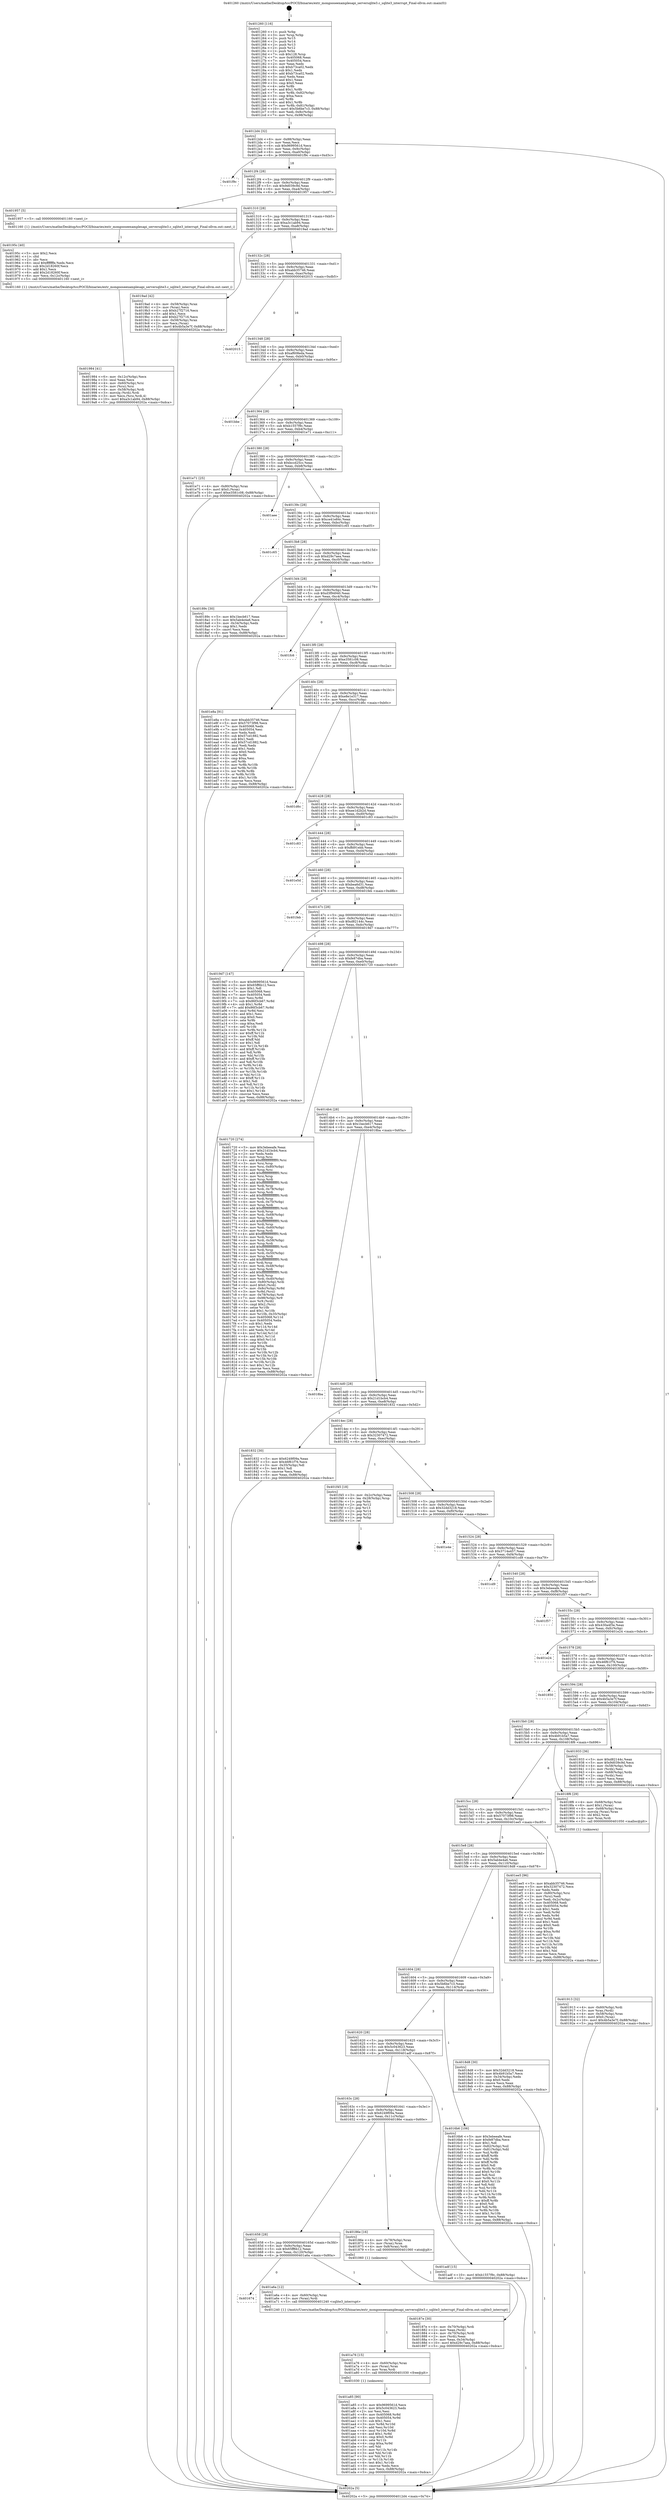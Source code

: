digraph "0x401260" {
  label = "0x401260 (/mnt/c/Users/mathe/Desktop/tcc/POCII/binaries/extr_mongooseexamplesapi_serversqlite3.c_sqlite3_interrupt_Final-ollvm.out::main(0))"
  labelloc = "t"
  node[shape=record]

  Entry [label="",width=0.3,height=0.3,shape=circle,fillcolor=black,style=filled]
  "0x4012d4" [label="{
     0x4012d4 [32]\l
     | [instrs]\l
     &nbsp;&nbsp;0x4012d4 \<+6\>: mov -0x88(%rbp),%eax\l
     &nbsp;&nbsp;0x4012da \<+2\>: mov %eax,%ecx\l
     &nbsp;&nbsp;0x4012dc \<+6\>: sub $0x9699561d,%ecx\l
     &nbsp;&nbsp;0x4012e2 \<+6\>: mov %eax,-0x9c(%rbp)\l
     &nbsp;&nbsp;0x4012e8 \<+6\>: mov %ecx,-0xa0(%rbp)\l
     &nbsp;&nbsp;0x4012ee \<+6\>: je 0000000000401f9c \<main+0xd3c\>\l
  }"]
  "0x401f9c" [label="{
     0x401f9c\l
  }", style=dashed]
  "0x4012f4" [label="{
     0x4012f4 [28]\l
     | [instrs]\l
     &nbsp;&nbsp;0x4012f4 \<+5\>: jmp 00000000004012f9 \<main+0x99\>\l
     &nbsp;&nbsp;0x4012f9 \<+6\>: mov -0x9c(%rbp),%eax\l
     &nbsp;&nbsp;0x4012ff \<+5\>: sub $0x9d039c9d,%eax\l
     &nbsp;&nbsp;0x401304 \<+6\>: mov %eax,-0xa4(%rbp)\l
     &nbsp;&nbsp;0x40130a \<+6\>: je 0000000000401957 \<main+0x6f7\>\l
  }"]
  Exit [label="",width=0.3,height=0.3,shape=circle,fillcolor=black,style=filled,peripheries=2]
  "0x401957" [label="{
     0x401957 [5]\l
     | [instrs]\l
     &nbsp;&nbsp;0x401957 \<+5\>: call 0000000000401160 \<next_i\>\l
     | [calls]\l
     &nbsp;&nbsp;0x401160 \{1\} (/mnt/c/Users/mathe/Desktop/tcc/POCII/binaries/extr_mongooseexamplesapi_serversqlite3.c_sqlite3_interrupt_Final-ollvm.out::next_i)\l
  }"]
  "0x401310" [label="{
     0x401310 [28]\l
     | [instrs]\l
     &nbsp;&nbsp;0x401310 \<+5\>: jmp 0000000000401315 \<main+0xb5\>\l
     &nbsp;&nbsp;0x401315 \<+6\>: mov -0x9c(%rbp),%eax\l
     &nbsp;&nbsp;0x40131b \<+5\>: sub $0xa3c1ab94,%eax\l
     &nbsp;&nbsp;0x401320 \<+6\>: mov %eax,-0xa8(%rbp)\l
     &nbsp;&nbsp;0x401326 \<+6\>: je 00000000004019ad \<main+0x74d\>\l
  }"]
  "0x401a85" [label="{
     0x401a85 [90]\l
     | [instrs]\l
     &nbsp;&nbsp;0x401a85 \<+5\>: mov $0x9699561d,%ecx\l
     &nbsp;&nbsp;0x401a8a \<+5\>: mov $0x5c043623,%edx\l
     &nbsp;&nbsp;0x401a8f \<+2\>: xor %esi,%esi\l
     &nbsp;&nbsp;0x401a91 \<+8\>: mov 0x405068,%r8d\l
     &nbsp;&nbsp;0x401a99 \<+8\>: mov 0x405054,%r9d\l
     &nbsp;&nbsp;0x401aa1 \<+3\>: sub $0x1,%esi\l
     &nbsp;&nbsp;0x401aa4 \<+3\>: mov %r8d,%r10d\l
     &nbsp;&nbsp;0x401aa7 \<+3\>: add %esi,%r10d\l
     &nbsp;&nbsp;0x401aaa \<+4\>: imul %r10d,%r8d\l
     &nbsp;&nbsp;0x401aae \<+4\>: and $0x1,%r8d\l
     &nbsp;&nbsp;0x401ab2 \<+4\>: cmp $0x0,%r8d\l
     &nbsp;&nbsp;0x401ab6 \<+4\>: sete %r11b\l
     &nbsp;&nbsp;0x401aba \<+4\>: cmp $0xa,%r9d\l
     &nbsp;&nbsp;0x401abe \<+3\>: setl %bl\l
     &nbsp;&nbsp;0x401ac1 \<+3\>: mov %r11b,%r14b\l
     &nbsp;&nbsp;0x401ac4 \<+3\>: and %bl,%r14b\l
     &nbsp;&nbsp;0x401ac7 \<+3\>: xor %bl,%r11b\l
     &nbsp;&nbsp;0x401aca \<+3\>: or %r11b,%r14b\l
     &nbsp;&nbsp;0x401acd \<+4\>: test $0x1,%r14b\l
     &nbsp;&nbsp;0x401ad1 \<+3\>: cmovne %edx,%ecx\l
     &nbsp;&nbsp;0x401ad4 \<+6\>: mov %ecx,-0x88(%rbp)\l
     &nbsp;&nbsp;0x401ada \<+5\>: jmp 000000000040202a \<main+0xdca\>\l
  }"]
  "0x4019ad" [label="{
     0x4019ad [42]\l
     | [instrs]\l
     &nbsp;&nbsp;0x4019ad \<+4\>: mov -0x58(%rbp),%rax\l
     &nbsp;&nbsp;0x4019b1 \<+2\>: mov (%rax),%ecx\l
     &nbsp;&nbsp;0x4019b3 \<+6\>: sub $0xb27f2716,%ecx\l
     &nbsp;&nbsp;0x4019b9 \<+3\>: add $0x1,%ecx\l
     &nbsp;&nbsp;0x4019bc \<+6\>: add $0xb27f2716,%ecx\l
     &nbsp;&nbsp;0x4019c2 \<+4\>: mov -0x58(%rbp),%rax\l
     &nbsp;&nbsp;0x4019c6 \<+2\>: mov %ecx,(%rax)\l
     &nbsp;&nbsp;0x4019c8 \<+10\>: movl $0x4b5a3e7f,-0x88(%rbp)\l
     &nbsp;&nbsp;0x4019d2 \<+5\>: jmp 000000000040202a \<main+0xdca\>\l
  }"]
  "0x40132c" [label="{
     0x40132c [28]\l
     | [instrs]\l
     &nbsp;&nbsp;0x40132c \<+5\>: jmp 0000000000401331 \<main+0xd1\>\l
     &nbsp;&nbsp;0x401331 \<+6\>: mov -0x9c(%rbp),%eax\l
     &nbsp;&nbsp;0x401337 \<+5\>: sub $0xabb35746,%eax\l
     &nbsp;&nbsp;0x40133c \<+6\>: mov %eax,-0xac(%rbp)\l
     &nbsp;&nbsp;0x401342 \<+6\>: je 0000000000402015 \<main+0xdb5\>\l
  }"]
  "0x401a76" [label="{
     0x401a76 [15]\l
     | [instrs]\l
     &nbsp;&nbsp;0x401a76 \<+4\>: mov -0x60(%rbp),%rax\l
     &nbsp;&nbsp;0x401a7a \<+3\>: mov (%rax),%rax\l
     &nbsp;&nbsp;0x401a7d \<+3\>: mov %rax,%rdi\l
     &nbsp;&nbsp;0x401a80 \<+5\>: call 0000000000401030 \<free@plt\>\l
     | [calls]\l
     &nbsp;&nbsp;0x401030 \{1\} (unknown)\l
  }"]
  "0x402015" [label="{
     0x402015\l
  }", style=dashed]
  "0x401348" [label="{
     0x401348 [28]\l
     | [instrs]\l
     &nbsp;&nbsp;0x401348 \<+5\>: jmp 000000000040134d \<main+0xed\>\l
     &nbsp;&nbsp;0x40134d \<+6\>: mov -0x9c(%rbp),%eax\l
     &nbsp;&nbsp;0x401353 \<+5\>: sub $0xaf608eda,%eax\l
     &nbsp;&nbsp;0x401358 \<+6\>: mov %eax,-0xb0(%rbp)\l
     &nbsp;&nbsp;0x40135e \<+6\>: je 0000000000401bbe \<main+0x95e\>\l
  }"]
  "0x401674" [label="{
     0x401674\l
  }", style=dashed]
  "0x401bbe" [label="{
     0x401bbe\l
  }", style=dashed]
  "0x401364" [label="{
     0x401364 [28]\l
     | [instrs]\l
     &nbsp;&nbsp;0x401364 \<+5\>: jmp 0000000000401369 \<main+0x109\>\l
     &nbsp;&nbsp;0x401369 \<+6\>: mov -0x9c(%rbp),%eax\l
     &nbsp;&nbsp;0x40136f \<+5\>: sub $0xb1557f9c,%eax\l
     &nbsp;&nbsp;0x401374 \<+6\>: mov %eax,-0xb4(%rbp)\l
     &nbsp;&nbsp;0x40137a \<+6\>: je 0000000000401e71 \<main+0xc11\>\l
  }"]
  "0x401a6a" [label="{
     0x401a6a [12]\l
     | [instrs]\l
     &nbsp;&nbsp;0x401a6a \<+4\>: mov -0x60(%rbp),%rax\l
     &nbsp;&nbsp;0x401a6e \<+3\>: mov (%rax),%rdi\l
     &nbsp;&nbsp;0x401a71 \<+5\>: call 0000000000401240 \<sqlite3_interrupt\>\l
     | [calls]\l
     &nbsp;&nbsp;0x401240 \{1\} (/mnt/c/Users/mathe/Desktop/tcc/POCII/binaries/extr_mongooseexamplesapi_serversqlite3.c_sqlite3_interrupt_Final-ollvm.out::sqlite3_interrupt)\l
  }"]
  "0x401e71" [label="{
     0x401e71 [25]\l
     | [instrs]\l
     &nbsp;&nbsp;0x401e71 \<+4\>: mov -0x80(%rbp),%rax\l
     &nbsp;&nbsp;0x401e75 \<+6\>: movl $0x0,(%rax)\l
     &nbsp;&nbsp;0x401e7b \<+10\>: movl $0xe3581c08,-0x88(%rbp)\l
     &nbsp;&nbsp;0x401e85 \<+5\>: jmp 000000000040202a \<main+0xdca\>\l
  }"]
  "0x401380" [label="{
     0x401380 [28]\l
     | [instrs]\l
     &nbsp;&nbsp;0x401380 \<+5\>: jmp 0000000000401385 \<main+0x125\>\l
     &nbsp;&nbsp;0x401385 \<+6\>: mov -0x9c(%rbp),%eax\l
     &nbsp;&nbsp;0x40138b \<+5\>: sub $0xbccd25cc,%eax\l
     &nbsp;&nbsp;0x401390 \<+6\>: mov %eax,-0xb8(%rbp)\l
     &nbsp;&nbsp;0x401396 \<+6\>: je 0000000000401aee \<main+0x88e\>\l
  }"]
  "0x401984" [label="{
     0x401984 [41]\l
     | [instrs]\l
     &nbsp;&nbsp;0x401984 \<+6\>: mov -0x12c(%rbp),%ecx\l
     &nbsp;&nbsp;0x40198a \<+3\>: imul %eax,%ecx\l
     &nbsp;&nbsp;0x40198d \<+4\>: mov -0x60(%rbp),%rsi\l
     &nbsp;&nbsp;0x401991 \<+3\>: mov (%rsi),%rsi\l
     &nbsp;&nbsp;0x401994 \<+4\>: mov -0x58(%rbp),%rdi\l
     &nbsp;&nbsp;0x401998 \<+3\>: movslq (%rdi),%rdi\l
     &nbsp;&nbsp;0x40199b \<+3\>: mov %ecx,(%rsi,%rdi,4)\l
     &nbsp;&nbsp;0x40199e \<+10\>: movl $0xa3c1ab94,-0x88(%rbp)\l
     &nbsp;&nbsp;0x4019a8 \<+5\>: jmp 000000000040202a \<main+0xdca\>\l
  }"]
  "0x401aee" [label="{
     0x401aee\l
  }", style=dashed]
  "0x40139c" [label="{
     0x40139c [28]\l
     | [instrs]\l
     &nbsp;&nbsp;0x40139c \<+5\>: jmp 00000000004013a1 \<main+0x141\>\l
     &nbsp;&nbsp;0x4013a1 \<+6\>: mov -0x9c(%rbp),%eax\l
     &nbsp;&nbsp;0x4013a7 \<+5\>: sub $0xce41e84c,%eax\l
     &nbsp;&nbsp;0x4013ac \<+6\>: mov %eax,-0xbc(%rbp)\l
     &nbsp;&nbsp;0x4013b2 \<+6\>: je 0000000000401c65 \<main+0xa05\>\l
  }"]
  "0x40195c" [label="{
     0x40195c [40]\l
     | [instrs]\l
     &nbsp;&nbsp;0x40195c \<+5\>: mov $0x2,%ecx\l
     &nbsp;&nbsp;0x401961 \<+1\>: cltd\l
     &nbsp;&nbsp;0x401962 \<+2\>: idiv %ecx\l
     &nbsp;&nbsp;0x401964 \<+6\>: imul $0xfffffffe,%edx,%ecx\l
     &nbsp;&nbsp;0x40196a \<+6\>: sub $0x2d18260f,%ecx\l
     &nbsp;&nbsp;0x401970 \<+3\>: add $0x1,%ecx\l
     &nbsp;&nbsp;0x401973 \<+6\>: add $0x2d18260f,%ecx\l
     &nbsp;&nbsp;0x401979 \<+6\>: mov %ecx,-0x12c(%rbp)\l
     &nbsp;&nbsp;0x40197f \<+5\>: call 0000000000401160 \<next_i\>\l
     | [calls]\l
     &nbsp;&nbsp;0x401160 \{1\} (/mnt/c/Users/mathe/Desktop/tcc/POCII/binaries/extr_mongooseexamplesapi_serversqlite3.c_sqlite3_interrupt_Final-ollvm.out::next_i)\l
  }"]
  "0x401c65" [label="{
     0x401c65\l
  }", style=dashed]
  "0x4013b8" [label="{
     0x4013b8 [28]\l
     | [instrs]\l
     &nbsp;&nbsp;0x4013b8 \<+5\>: jmp 00000000004013bd \<main+0x15d\>\l
     &nbsp;&nbsp;0x4013bd \<+6\>: mov -0x9c(%rbp),%eax\l
     &nbsp;&nbsp;0x4013c3 \<+5\>: sub $0xd29c7aea,%eax\l
     &nbsp;&nbsp;0x4013c8 \<+6\>: mov %eax,-0xc0(%rbp)\l
     &nbsp;&nbsp;0x4013ce \<+6\>: je 000000000040189c \<main+0x63c\>\l
  }"]
  "0x401913" [label="{
     0x401913 [32]\l
     | [instrs]\l
     &nbsp;&nbsp;0x401913 \<+4\>: mov -0x60(%rbp),%rdi\l
     &nbsp;&nbsp;0x401917 \<+3\>: mov %rax,(%rdi)\l
     &nbsp;&nbsp;0x40191a \<+4\>: mov -0x58(%rbp),%rax\l
     &nbsp;&nbsp;0x40191e \<+6\>: movl $0x0,(%rax)\l
     &nbsp;&nbsp;0x401924 \<+10\>: movl $0x4b5a3e7f,-0x88(%rbp)\l
     &nbsp;&nbsp;0x40192e \<+5\>: jmp 000000000040202a \<main+0xdca\>\l
  }"]
  "0x40189c" [label="{
     0x40189c [30]\l
     | [instrs]\l
     &nbsp;&nbsp;0x40189c \<+5\>: mov $0x1becb617,%eax\l
     &nbsp;&nbsp;0x4018a1 \<+5\>: mov $0x5ab4e4a6,%ecx\l
     &nbsp;&nbsp;0x4018a6 \<+3\>: mov -0x34(%rbp),%edx\l
     &nbsp;&nbsp;0x4018a9 \<+3\>: cmp $0x1,%edx\l
     &nbsp;&nbsp;0x4018ac \<+3\>: cmovl %ecx,%eax\l
     &nbsp;&nbsp;0x4018af \<+6\>: mov %eax,-0x88(%rbp)\l
     &nbsp;&nbsp;0x4018b5 \<+5\>: jmp 000000000040202a \<main+0xdca\>\l
  }"]
  "0x4013d4" [label="{
     0x4013d4 [28]\l
     | [instrs]\l
     &nbsp;&nbsp;0x4013d4 \<+5\>: jmp 00000000004013d9 \<main+0x179\>\l
     &nbsp;&nbsp;0x4013d9 \<+6\>: mov -0x9c(%rbp),%eax\l
     &nbsp;&nbsp;0x4013df \<+5\>: sub $0xd3f94940,%eax\l
     &nbsp;&nbsp;0x4013e4 \<+6\>: mov %eax,-0xc4(%rbp)\l
     &nbsp;&nbsp;0x4013ea \<+6\>: je 0000000000401fc6 \<main+0xd66\>\l
  }"]
  "0x40187e" [label="{
     0x40187e [30]\l
     | [instrs]\l
     &nbsp;&nbsp;0x40187e \<+4\>: mov -0x70(%rbp),%rdi\l
     &nbsp;&nbsp;0x401882 \<+2\>: mov %eax,(%rdi)\l
     &nbsp;&nbsp;0x401884 \<+4\>: mov -0x70(%rbp),%rdi\l
     &nbsp;&nbsp;0x401888 \<+2\>: mov (%rdi),%eax\l
     &nbsp;&nbsp;0x40188a \<+3\>: mov %eax,-0x34(%rbp)\l
     &nbsp;&nbsp;0x40188d \<+10\>: movl $0xd29c7aea,-0x88(%rbp)\l
     &nbsp;&nbsp;0x401897 \<+5\>: jmp 000000000040202a \<main+0xdca\>\l
  }"]
  "0x401fc6" [label="{
     0x401fc6\l
  }", style=dashed]
  "0x4013f0" [label="{
     0x4013f0 [28]\l
     | [instrs]\l
     &nbsp;&nbsp;0x4013f0 \<+5\>: jmp 00000000004013f5 \<main+0x195\>\l
     &nbsp;&nbsp;0x4013f5 \<+6\>: mov -0x9c(%rbp),%eax\l
     &nbsp;&nbsp;0x4013fb \<+5\>: sub $0xe3581c08,%eax\l
     &nbsp;&nbsp;0x401400 \<+6\>: mov %eax,-0xc8(%rbp)\l
     &nbsp;&nbsp;0x401406 \<+6\>: je 0000000000401e8a \<main+0xc2a\>\l
  }"]
  "0x401658" [label="{
     0x401658 [28]\l
     | [instrs]\l
     &nbsp;&nbsp;0x401658 \<+5\>: jmp 000000000040165d \<main+0x3fd\>\l
     &nbsp;&nbsp;0x40165d \<+6\>: mov -0x9c(%rbp),%eax\l
     &nbsp;&nbsp;0x401663 \<+5\>: sub $0x65ff6b12,%eax\l
     &nbsp;&nbsp;0x401668 \<+6\>: mov %eax,-0x120(%rbp)\l
     &nbsp;&nbsp;0x40166e \<+6\>: je 0000000000401a6a \<main+0x80a\>\l
  }"]
  "0x401e8a" [label="{
     0x401e8a [91]\l
     | [instrs]\l
     &nbsp;&nbsp;0x401e8a \<+5\>: mov $0xabb35746,%eax\l
     &nbsp;&nbsp;0x401e8f \<+5\>: mov $0x57073f98,%ecx\l
     &nbsp;&nbsp;0x401e94 \<+7\>: mov 0x405068,%edx\l
     &nbsp;&nbsp;0x401e9b \<+7\>: mov 0x405054,%esi\l
     &nbsp;&nbsp;0x401ea2 \<+2\>: mov %edx,%edi\l
     &nbsp;&nbsp;0x401ea4 \<+6\>: sub $0x57cd1882,%edi\l
     &nbsp;&nbsp;0x401eaa \<+3\>: sub $0x1,%edi\l
     &nbsp;&nbsp;0x401ead \<+6\>: add $0x57cd1882,%edi\l
     &nbsp;&nbsp;0x401eb3 \<+3\>: imul %edi,%edx\l
     &nbsp;&nbsp;0x401eb6 \<+3\>: and $0x1,%edx\l
     &nbsp;&nbsp;0x401eb9 \<+3\>: cmp $0x0,%edx\l
     &nbsp;&nbsp;0x401ebc \<+4\>: sete %r8b\l
     &nbsp;&nbsp;0x401ec0 \<+3\>: cmp $0xa,%esi\l
     &nbsp;&nbsp;0x401ec3 \<+4\>: setl %r9b\l
     &nbsp;&nbsp;0x401ec7 \<+3\>: mov %r8b,%r10b\l
     &nbsp;&nbsp;0x401eca \<+3\>: and %r9b,%r10b\l
     &nbsp;&nbsp;0x401ecd \<+3\>: xor %r9b,%r8b\l
     &nbsp;&nbsp;0x401ed0 \<+3\>: or %r8b,%r10b\l
     &nbsp;&nbsp;0x401ed3 \<+4\>: test $0x1,%r10b\l
     &nbsp;&nbsp;0x401ed7 \<+3\>: cmovne %ecx,%eax\l
     &nbsp;&nbsp;0x401eda \<+6\>: mov %eax,-0x88(%rbp)\l
     &nbsp;&nbsp;0x401ee0 \<+5\>: jmp 000000000040202a \<main+0xdca\>\l
  }"]
  "0x40140c" [label="{
     0x40140c [28]\l
     | [instrs]\l
     &nbsp;&nbsp;0x40140c \<+5\>: jmp 0000000000401411 \<main+0x1b1\>\l
     &nbsp;&nbsp;0x401411 \<+6\>: mov -0x9c(%rbp),%eax\l
     &nbsp;&nbsp;0x401417 \<+5\>: sub $0xe8e1e317,%eax\l
     &nbsp;&nbsp;0x40141c \<+6\>: mov %eax,-0xcc(%rbp)\l
     &nbsp;&nbsp;0x401422 \<+6\>: je 0000000000401d6c \<main+0xb0c\>\l
  }"]
  "0x40186e" [label="{
     0x40186e [16]\l
     | [instrs]\l
     &nbsp;&nbsp;0x40186e \<+4\>: mov -0x78(%rbp),%rax\l
     &nbsp;&nbsp;0x401872 \<+3\>: mov (%rax),%rax\l
     &nbsp;&nbsp;0x401875 \<+4\>: mov 0x8(%rax),%rdi\l
     &nbsp;&nbsp;0x401879 \<+5\>: call 0000000000401060 \<atoi@plt\>\l
     | [calls]\l
     &nbsp;&nbsp;0x401060 \{1\} (unknown)\l
  }"]
  "0x401d6c" [label="{
     0x401d6c\l
  }", style=dashed]
  "0x401428" [label="{
     0x401428 [28]\l
     | [instrs]\l
     &nbsp;&nbsp;0x401428 \<+5\>: jmp 000000000040142d \<main+0x1cd\>\l
     &nbsp;&nbsp;0x40142d \<+6\>: mov -0x9c(%rbp),%eax\l
     &nbsp;&nbsp;0x401433 \<+5\>: sub $0xee1d2b2d,%eax\l
     &nbsp;&nbsp;0x401438 \<+6\>: mov %eax,-0xd0(%rbp)\l
     &nbsp;&nbsp;0x40143e \<+6\>: je 0000000000401c83 \<main+0xa23\>\l
  }"]
  "0x40163c" [label="{
     0x40163c [28]\l
     | [instrs]\l
     &nbsp;&nbsp;0x40163c \<+5\>: jmp 0000000000401641 \<main+0x3e1\>\l
     &nbsp;&nbsp;0x401641 \<+6\>: mov -0x9c(%rbp),%eax\l
     &nbsp;&nbsp;0x401647 \<+5\>: sub $0x6249f09a,%eax\l
     &nbsp;&nbsp;0x40164c \<+6\>: mov %eax,-0x11c(%rbp)\l
     &nbsp;&nbsp;0x401652 \<+6\>: je 000000000040186e \<main+0x60e\>\l
  }"]
  "0x401c83" [label="{
     0x401c83\l
  }", style=dashed]
  "0x401444" [label="{
     0x401444 [28]\l
     | [instrs]\l
     &nbsp;&nbsp;0x401444 \<+5\>: jmp 0000000000401449 \<main+0x1e9\>\l
     &nbsp;&nbsp;0x401449 \<+6\>: mov -0x9c(%rbp),%eax\l
     &nbsp;&nbsp;0x40144f \<+5\>: sub $0xffd91ebb,%eax\l
     &nbsp;&nbsp;0x401454 \<+6\>: mov %eax,-0xd4(%rbp)\l
     &nbsp;&nbsp;0x40145a \<+6\>: je 0000000000401e5d \<main+0xbfd\>\l
  }"]
  "0x401adf" [label="{
     0x401adf [15]\l
     | [instrs]\l
     &nbsp;&nbsp;0x401adf \<+10\>: movl $0xb1557f9c,-0x88(%rbp)\l
     &nbsp;&nbsp;0x401ae9 \<+5\>: jmp 000000000040202a \<main+0xdca\>\l
  }"]
  "0x401e5d" [label="{
     0x401e5d\l
  }", style=dashed]
  "0x401460" [label="{
     0x401460 [28]\l
     | [instrs]\l
     &nbsp;&nbsp;0x401460 \<+5\>: jmp 0000000000401465 \<main+0x205\>\l
     &nbsp;&nbsp;0x401465 \<+6\>: mov -0x9c(%rbp),%eax\l
     &nbsp;&nbsp;0x40146b \<+5\>: sub $0xbea6d31,%eax\l
     &nbsp;&nbsp;0x401470 \<+6\>: mov %eax,-0xd8(%rbp)\l
     &nbsp;&nbsp;0x401476 \<+6\>: je 0000000000401feb \<main+0xd8b\>\l
  }"]
  "0x401260" [label="{
     0x401260 [116]\l
     | [instrs]\l
     &nbsp;&nbsp;0x401260 \<+1\>: push %rbp\l
     &nbsp;&nbsp;0x401261 \<+3\>: mov %rsp,%rbp\l
     &nbsp;&nbsp;0x401264 \<+2\>: push %r15\l
     &nbsp;&nbsp;0x401266 \<+2\>: push %r14\l
     &nbsp;&nbsp;0x401268 \<+2\>: push %r13\l
     &nbsp;&nbsp;0x40126a \<+2\>: push %r12\l
     &nbsp;&nbsp;0x40126c \<+1\>: push %rbx\l
     &nbsp;&nbsp;0x40126d \<+7\>: sub $0x128,%rsp\l
     &nbsp;&nbsp;0x401274 \<+7\>: mov 0x405068,%eax\l
     &nbsp;&nbsp;0x40127b \<+7\>: mov 0x405054,%ecx\l
     &nbsp;&nbsp;0x401282 \<+2\>: mov %eax,%edx\l
     &nbsp;&nbsp;0x401284 \<+6\>: sub $0xb73ca02,%edx\l
     &nbsp;&nbsp;0x40128a \<+3\>: sub $0x1,%edx\l
     &nbsp;&nbsp;0x40128d \<+6\>: add $0xb73ca02,%edx\l
     &nbsp;&nbsp;0x401293 \<+3\>: imul %edx,%eax\l
     &nbsp;&nbsp;0x401296 \<+3\>: and $0x1,%eax\l
     &nbsp;&nbsp;0x401299 \<+3\>: cmp $0x0,%eax\l
     &nbsp;&nbsp;0x40129c \<+4\>: sete %r8b\l
     &nbsp;&nbsp;0x4012a0 \<+4\>: and $0x1,%r8b\l
     &nbsp;&nbsp;0x4012a4 \<+7\>: mov %r8b,-0x82(%rbp)\l
     &nbsp;&nbsp;0x4012ab \<+3\>: cmp $0xa,%ecx\l
     &nbsp;&nbsp;0x4012ae \<+4\>: setl %r8b\l
     &nbsp;&nbsp;0x4012b2 \<+4\>: and $0x1,%r8b\l
     &nbsp;&nbsp;0x4012b6 \<+7\>: mov %r8b,-0x81(%rbp)\l
     &nbsp;&nbsp;0x4012bd \<+10\>: movl $0x5b6be7c3,-0x88(%rbp)\l
     &nbsp;&nbsp;0x4012c7 \<+6\>: mov %edi,-0x8c(%rbp)\l
     &nbsp;&nbsp;0x4012cd \<+7\>: mov %rsi,-0x98(%rbp)\l
  }"]
  "0x401feb" [label="{
     0x401feb\l
  }", style=dashed]
  "0x40147c" [label="{
     0x40147c [28]\l
     | [instrs]\l
     &nbsp;&nbsp;0x40147c \<+5\>: jmp 0000000000401481 \<main+0x221\>\l
     &nbsp;&nbsp;0x401481 \<+6\>: mov -0x9c(%rbp),%eax\l
     &nbsp;&nbsp;0x401487 \<+5\>: sub $0xd82144c,%eax\l
     &nbsp;&nbsp;0x40148c \<+6\>: mov %eax,-0xdc(%rbp)\l
     &nbsp;&nbsp;0x401492 \<+6\>: je 00000000004019d7 \<main+0x777\>\l
  }"]
  "0x40202a" [label="{
     0x40202a [5]\l
     | [instrs]\l
     &nbsp;&nbsp;0x40202a \<+5\>: jmp 00000000004012d4 \<main+0x74\>\l
  }"]
  "0x4019d7" [label="{
     0x4019d7 [147]\l
     | [instrs]\l
     &nbsp;&nbsp;0x4019d7 \<+5\>: mov $0x9699561d,%eax\l
     &nbsp;&nbsp;0x4019dc \<+5\>: mov $0x65ff6b12,%ecx\l
     &nbsp;&nbsp;0x4019e1 \<+2\>: mov $0x1,%dl\l
     &nbsp;&nbsp;0x4019e3 \<+7\>: mov 0x405068,%esi\l
     &nbsp;&nbsp;0x4019ea \<+7\>: mov 0x405054,%edi\l
     &nbsp;&nbsp;0x4019f1 \<+3\>: mov %esi,%r8d\l
     &nbsp;&nbsp;0x4019f4 \<+7\>: sub $0x86f3cb67,%r8d\l
     &nbsp;&nbsp;0x4019fb \<+4\>: sub $0x1,%r8d\l
     &nbsp;&nbsp;0x4019ff \<+7\>: add $0x86f3cb67,%r8d\l
     &nbsp;&nbsp;0x401a06 \<+4\>: imul %r8d,%esi\l
     &nbsp;&nbsp;0x401a0a \<+3\>: and $0x1,%esi\l
     &nbsp;&nbsp;0x401a0d \<+3\>: cmp $0x0,%esi\l
     &nbsp;&nbsp;0x401a10 \<+4\>: sete %r9b\l
     &nbsp;&nbsp;0x401a14 \<+3\>: cmp $0xa,%edi\l
     &nbsp;&nbsp;0x401a17 \<+4\>: setl %r10b\l
     &nbsp;&nbsp;0x401a1b \<+3\>: mov %r9b,%r11b\l
     &nbsp;&nbsp;0x401a1e \<+4\>: xor $0xff,%r11b\l
     &nbsp;&nbsp;0x401a22 \<+3\>: mov %r10b,%bl\l
     &nbsp;&nbsp;0x401a25 \<+3\>: xor $0xff,%bl\l
     &nbsp;&nbsp;0x401a28 \<+3\>: xor $0x1,%dl\l
     &nbsp;&nbsp;0x401a2b \<+3\>: mov %r11b,%r14b\l
     &nbsp;&nbsp;0x401a2e \<+4\>: and $0xff,%r14b\l
     &nbsp;&nbsp;0x401a32 \<+3\>: and %dl,%r9b\l
     &nbsp;&nbsp;0x401a35 \<+3\>: mov %bl,%r15b\l
     &nbsp;&nbsp;0x401a38 \<+4\>: and $0xff,%r15b\l
     &nbsp;&nbsp;0x401a3c \<+3\>: and %dl,%r10b\l
     &nbsp;&nbsp;0x401a3f \<+3\>: or %r9b,%r14b\l
     &nbsp;&nbsp;0x401a42 \<+3\>: or %r10b,%r15b\l
     &nbsp;&nbsp;0x401a45 \<+3\>: xor %r15b,%r14b\l
     &nbsp;&nbsp;0x401a48 \<+3\>: or %bl,%r11b\l
     &nbsp;&nbsp;0x401a4b \<+4\>: xor $0xff,%r11b\l
     &nbsp;&nbsp;0x401a4f \<+3\>: or $0x1,%dl\l
     &nbsp;&nbsp;0x401a52 \<+3\>: and %dl,%r11b\l
     &nbsp;&nbsp;0x401a55 \<+3\>: or %r11b,%r14b\l
     &nbsp;&nbsp;0x401a58 \<+4\>: test $0x1,%r14b\l
     &nbsp;&nbsp;0x401a5c \<+3\>: cmovne %ecx,%eax\l
     &nbsp;&nbsp;0x401a5f \<+6\>: mov %eax,-0x88(%rbp)\l
     &nbsp;&nbsp;0x401a65 \<+5\>: jmp 000000000040202a \<main+0xdca\>\l
  }"]
  "0x401498" [label="{
     0x401498 [28]\l
     | [instrs]\l
     &nbsp;&nbsp;0x401498 \<+5\>: jmp 000000000040149d \<main+0x23d\>\l
     &nbsp;&nbsp;0x40149d \<+6\>: mov -0x9c(%rbp),%eax\l
     &nbsp;&nbsp;0x4014a3 \<+5\>: sub $0xfe87dba,%eax\l
     &nbsp;&nbsp;0x4014a8 \<+6\>: mov %eax,-0xe0(%rbp)\l
     &nbsp;&nbsp;0x4014ae \<+6\>: je 0000000000401720 \<main+0x4c0\>\l
  }"]
  "0x401620" [label="{
     0x401620 [28]\l
     | [instrs]\l
     &nbsp;&nbsp;0x401620 \<+5\>: jmp 0000000000401625 \<main+0x3c5\>\l
     &nbsp;&nbsp;0x401625 \<+6\>: mov -0x9c(%rbp),%eax\l
     &nbsp;&nbsp;0x40162b \<+5\>: sub $0x5c043623,%eax\l
     &nbsp;&nbsp;0x401630 \<+6\>: mov %eax,-0x118(%rbp)\l
     &nbsp;&nbsp;0x401636 \<+6\>: je 0000000000401adf \<main+0x87f\>\l
  }"]
  "0x401720" [label="{
     0x401720 [274]\l
     | [instrs]\l
     &nbsp;&nbsp;0x401720 \<+5\>: mov $0x3ebeeafe,%eax\l
     &nbsp;&nbsp;0x401725 \<+5\>: mov $0x21d1bcb4,%ecx\l
     &nbsp;&nbsp;0x40172a \<+2\>: xor %edx,%edx\l
     &nbsp;&nbsp;0x40172c \<+3\>: mov %rsp,%rsi\l
     &nbsp;&nbsp;0x40172f \<+4\>: add $0xfffffffffffffff0,%rsi\l
     &nbsp;&nbsp;0x401733 \<+3\>: mov %rsi,%rsp\l
     &nbsp;&nbsp;0x401736 \<+4\>: mov %rsi,-0x80(%rbp)\l
     &nbsp;&nbsp;0x40173a \<+3\>: mov %rsp,%rsi\l
     &nbsp;&nbsp;0x40173d \<+4\>: add $0xfffffffffffffff0,%rsi\l
     &nbsp;&nbsp;0x401741 \<+3\>: mov %rsi,%rsp\l
     &nbsp;&nbsp;0x401744 \<+3\>: mov %rsp,%rdi\l
     &nbsp;&nbsp;0x401747 \<+4\>: add $0xfffffffffffffff0,%rdi\l
     &nbsp;&nbsp;0x40174b \<+3\>: mov %rdi,%rsp\l
     &nbsp;&nbsp;0x40174e \<+4\>: mov %rdi,-0x78(%rbp)\l
     &nbsp;&nbsp;0x401752 \<+3\>: mov %rsp,%rdi\l
     &nbsp;&nbsp;0x401755 \<+4\>: add $0xfffffffffffffff0,%rdi\l
     &nbsp;&nbsp;0x401759 \<+3\>: mov %rdi,%rsp\l
     &nbsp;&nbsp;0x40175c \<+4\>: mov %rdi,-0x70(%rbp)\l
     &nbsp;&nbsp;0x401760 \<+3\>: mov %rsp,%rdi\l
     &nbsp;&nbsp;0x401763 \<+4\>: add $0xfffffffffffffff0,%rdi\l
     &nbsp;&nbsp;0x401767 \<+3\>: mov %rdi,%rsp\l
     &nbsp;&nbsp;0x40176a \<+4\>: mov %rdi,-0x68(%rbp)\l
     &nbsp;&nbsp;0x40176e \<+3\>: mov %rsp,%rdi\l
     &nbsp;&nbsp;0x401771 \<+4\>: add $0xfffffffffffffff0,%rdi\l
     &nbsp;&nbsp;0x401775 \<+3\>: mov %rdi,%rsp\l
     &nbsp;&nbsp;0x401778 \<+4\>: mov %rdi,-0x60(%rbp)\l
     &nbsp;&nbsp;0x40177c \<+3\>: mov %rsp,%rdi\l
     &nbsp;&nbsp;0x40177f \<+4\>: add $0xfffffffffffffff0,%rdi\l
     &nbsp;&nbsp;0x401783 \<+3\>: mov %rdi,%rsp\l
     &nbsp;&nbsp;0x401786 \<+4\>: mov %rdi,-0x58(%rbp)\l
     &nbsp;&nbsp;0x40178a \<+3\>: mov %rsp,%rdi\l
     &nbsp;&nbsp;0x40178d \<+4\>: add $0xfffffffffffffff0,%rdi\l
     &nbsp;&nbsp;0x401791 \<+3\>: mov %rdi,%rsp\l
     &nbsp;&nbsp;0x401794 \<+4\>: mov %rdi,-0x50(%rbp)\l
     &nbsp;&nbsp;0x401798 \<+3\>: mov %rsp,%rdi\l
     &nbsp;&nbsp;0x40179b \<+4\>: add $0xfffffffffffffff0,%rdi\l
     &nbsp;&nbsp;0x40179f \<+3\>: mov %rdi,%rsp\l
     &nbsp;&nbsp;0x4017a2 \<+4\>: mov %rdi,-0x48(%rbp)\l
     &nbsp;&nbsp;0x4017a6 \<+3\>: mov %rsp,%rdi\l
     &nbsp;&nbsp;0x4017a9 \<+4\>: add $0xfffffffffffffff0,%rdi\l
     &nbsp;&nbsp;0x4017ad \<+3\>: mov %rdi,%rsp\l
     &nbsp;&nbsp;0x4017b0 \<+4\>: mov %rdi,-0x40(%rbp)\l
     &nbsp;&nbsp;0x4017b4 \<+4\>: mov -0x80(%rbp),%rdi\l
     &nbsp;&nbsp;0x4017b8 \<+6\>: movl $0x0,(%rdi)\l
     &nbsp;&nbsp;0x4017be \<+7\>: mov -0x8c(%rbp),%r8d\l
     &nbsp;&nbsp;0x4017c5 \<+3\>: mov %r8d,(%rsi)\l
     &nbsp;&nbsp;0x4017c8 \<+4\>: mov -0x78(%rbp),%rdi\l
     &nbsp;&nbsp;0x4017cc \<+7\>: mov -0x98(%rbp),%r9\l
     &nbsp;&nbsp;0x4017d3 \<+3\>: mov %r9,(%rdi)\l
     &nbsp;&nbsp;0x4017d6 \<+3\>: cmpl $0x2,(%rsi)\l
     &nbsp;&nbsp;0x4017d9 \<+4\>: setne %r10b\l
     &nbsp;&nbsp;0x4017dd \<+4\>: and $0x1,%r10b\l
     &nbsp;&nbsp;0x4017e1 \<+4\>: mov %r10b,-0x35(%rbp)\l
     &nbsp;&nbsp;0x4017e5 \<+8\>: mov 0x405068,%r11d\l
     &nbsp;&nbsp;0x4017ed \<+7\>: mov 0x405054,%ebx\l
     &nbsp;&nbsp;0x4017f4 \<+3\>: sub $0x1,%edx\l
     &nbsp;&nbsp;0x4017f7 \<+3\>: mov %r11d,%r14d\l
     &nbsp;&nbsp;0x4017fa \<+3\>: add %edx,%r14d\l
     &nbsp;&nbsp;0x4017fd \<+4\>: imul %r14d,%r11d\l
     &nbsp;&nbsp;0x401801 \<+4\>: and $0x1,%r11d\l
     &nbsp;&nbsp;0x401805 \<+4\>: cmp $0x0,%r11d\l
     &nbsp;&nbsp;0x401809 \<+4\>: sete %r10b\l
     &nbsp;&nbsp;0x40180d \<+3\>: cmp $0xa,%ebx\l
     &nbsp;&nbsp;0x401810 \<+4\>: setl %r15b\l
     &nbsp;&nbsp;0x401814 \<+3\>: mov %r10b,%r12b\l
     &nbsp;&nbsp;0x401817 \<+3\>: and %r15b,%r12b\l
     &nbsp;&nbsp;0x40181a \<+3\>: xor %r15b,%r10b\l
     &nbsp;&nbsp;0x40181d \<+3\>: or %r10b,%r12b\l
     &nbsp;&nbsp;0x401820 \<+4\>: test $0x1,%r12b\l
     &nbsp;&nbsp;0x401824 \<+3\>: cmovne %ecx,%eax\l
     &nbsp;&nbsp;0x401827 \<+6\>: mov %eax,-0x88(%rbp)\l
     &nbsp;&nbsp;0x40182d \<+5\>: jmp 000000000040202a \<main+0xdca\>\l
  }"]
  "0x4014b4" [label="{
     0x4014b4 [28]\l
     | [instrs]\l
     &nbsp;&nbsp;0x4014b4 \<+5\>: jmp 00000000004014b9 \<main+0x259\>\l
     &nbsp;&nbsp;0x4014b9 \<+6\>: mov -0x9c(%rbp),%eax\l
     &nbsp;&nbsp;0x4014bf \<+5\>: sub $0x1becb617,%eax\l
     &nbsp;&nbsp;0x4014c4 \<+6\>: mov %eax,-0xe4(%rbp)\l
     &nbsp;&nbsp;0x4014ca \<+6\>: je 00000000004018ba \<main+0x65a\>\l
  }"]
  "0x4016b6" [label="{
     0x4016b6 [106]\l
     | [instrs]\l
     &nbsp;&nbsp;0x4016b6 \<+5\>: mov $0x3ebeeafe,%eax\l
     &nbsp;&nbsp;0x4016bb \<+5\>: mov $0xfe87dba,%ecx\l
     &nbsp;&nbsp;0x4016c0 \<+2\>: mov $0x1,%dl\l
     &nbsp;&nbsp;0x4016c2 \<+7\>: mov -0x82(%rbp),%sil\l
     &nbsp;&nbsp;0x4016c9 \<+7\>: mov -0x81(%rbp),%dil\l
     &nbsp;&nbsp;0x4016d0 \<+3\>: mov %sil,%r8b\l
     &nbsp;&nbsp;0x4016d3 \<+4\>: xor $0xff,%r8b\l
     &nbsp;&nbsp;0x4016d7 \<+3\>: mov %dil,%r9b\l
     &nbsp;&nbsp;0x4016da \<+4\>: xor $0xff,%r9b\l
     &nbsp;&nbsp;0x4016de \<+3\>: xor $0x0,%dl\l
     &nbsp;&nbsp;0x4016e1 \<+3\>: mov %r8b,%r10b\l
     &nbsp;&nbsp;0x4016e4 \<+4\>: and $0x0,%r10b\l
     &nbsp;&nbsp;0x4016e8 \<+3\>: and %dl,%sil\l
     &nbsp;&nbsp;0x4016eb \<+3\>: mov %r9b,%r11b\l
     &nbsp;&nbsp;0x4016ee \<+4\>: and $0x0,%r11b\l
     &nbsp;&nbsp;0x4016f2 \<+3\>: and %dl,%dil\l
     &nbsp;&nbsp;0x4016f5 \<+3\>: or %sil,%r10b\l
     &nbsp;&nbsp;0x4016f8 \<+3\>: or %dil,%r11b\l
     &nbsp;&nbsp;0x4016fb \<+3\>: xor %r11b,%r10b\l
     &nbsp;&nbsp;0x4016fe \<+3\>: or %r9b,%r8b\l
     &nbsp;&nbsp;0x401701 \<+4\>: xor $0xff,%r8b\l
     &nbsp;&nbsp;0x401705 \<+3\>: or $0x0,%dl\l
     &nbsp;&nbsp;0x401708 \<+3\>: and %dl,%r8b\l
     &nbsp;&nbsp;0x40170b \<+3\>: or %r8b,%r10b\l
     &nbsp;&nbsp;0x40170e \<+4\>: test $0x1,%r10b\l
     &nbsp;&nbsp;0x401712 \<+3\>: cmovne %ecx,%eax\l
     &nbsp;&nbsp;0x401715 \<+6\>: mov %eax,-0x88(%rbp)\l
     &nbsp;&nbsp;0x40171b \<+5\>: jmp 000000000040202a \<main+0xdca\>\l
  }"]
  "0x4018ba" [label="{
     0x4018ba\l
  }", style=dashed]
  "0x4014d0" [label="{
     0x4014d0 [28]\l
     | [instrs]\l
     &nbsp;&nbsp;0x4014d0 \<+5\>: jmp 00000000004014d5 \<main+0x275\>\l
     &nbsp;&nbsp;0x4014d5 \<+6\>: mov -0x9c(%rbp),%eax\l
     &nbsp;&nbsp;0x4014db \<+5\>: sub $0x21d1bcb4,%eax\l
     &nbsp;&nbsp;0x4014e0 \<+6\>: mov %eax,-0xe8(%rbp)\l
     &nbsp;&nbsp;0x4014e6 \<+6\>: je 0000000000401832 \<main+0x5d2\>\l
  }"]
  "0x401604" [label="{
     0x401604 [28]\l
     | [instrs]\l
     &nbsp;&nbsp;0x401604 \<+5\>: jmp 0000000000401609 \<main+0x3a9\>\l
     &nbsp;&nbsp;0x401609 \<+6\>: mov -0x9c(%rbp),%eax\l
     &nbsp;&nbsp;0x40160f \<+5\>: sub $0x5b6be7c3,%eax\l
     &nbsp;&nbsp;0x401614 \<+6\>: mov %eax,-0x114(%rbp)\l
     &nbsp;&nbsp;0x40161a \<+6\>: je 00000000004016b6 \<main+0x456\>\l
  }"]
  "0x401832" [label="{
     0x401832 [30]\l
     | [instrs]\l
     &nbsp;&nbsp;0x401832 \<+5\>: mov $0x6249f09a,%eax\l
     &nbsp;&nbsp;0x401837 \<+5\>: mov $0x46f61f76,%ecx\l
     &nbsp;&nbsp;0x40183c \<+3\>: mov -0x35(%rbp),%dl\l
     &nbsp;&nbsp;0x40183f \<+3\>: test $0x1,%dl\l
     &nbsp;&nbsp;0x401842 \<+3\>: cmovne %ecx,%eax\l
     &nbsp;&nbsp;0x401845 \<+6\>: mov %eax,-0x88(%rbp)\l
     &nbsp;&nbsp;0x40184b \<+5\>: jmp 000000000040202a \<main+0xdca\>\l
  }"]
  "0x4014ec" [label="{
     0x4014ec [28]\l
     | [instrs]\l
     &nbsp;&nbsp;0x4014ec \<+5\>: jmp 00000000004014f1 \<main+0x291\>\l
     &nbsp;&nbsp;0x4014f1 \<+6\>: mov -0x9c(%rbp),%eax\l
     &nbsp;&nbsp;0x4014f7 \<+5\>: sub $0x32307472,%eax\l
     &nbsp;&nbsp;0x4014fc \<+6\>: mov %eax,-0xec(%rbp)\l
     &nbsp;&nbsp;0x401502 \<+6\>: je 0000000000401f45 \<main+0xce5\>\l
  }"]
  "0x4018d8" [label="{
     0x4018d8 [30]\l
     | [instrs]\l
     &nbsp;&nbsp;0x4018d8 \<+5\>: mov $0x32dd3218,%eax\l
     &nbsp;&nbsp;0x4018dd \<+5\>: mov $0x4b91b5a7,%ecx\l
     &nbsp;&nbsp;0x4018e2 \<+3\>: mov -0x34(%rbp),%edx\l
     &nbsp;&nbsp;0x4018e5 \<+3\>: cmp $0x0,%edx\l
     &nbsp;&nbsp;0x4018e8 \<+3\>: cmove %ecx,%eax\l
     &nbsp;&nbsp;0x4018eb \<+6\>: mov %eax,-0x88(%rbp)\l
     &nbsp;&nbsp;0x4018f1 \<+5\>: jmp 000000000040202a \<main+0xdca\>\l
  }"]
  "0x401f45" [label="{
     0x401f45 [18]\l
     | [instrs]\l
     &nbsp;&nbsp;0x401f45 \<+3\>: mov -0x2c(%rbp),%eax\l
     &nbsp;&nbsp;0x401f48 \<+4\>: lea -0x28(%rbp),%rsp\l
     &nbsp;&nbsp;0x401f4c \<+1\>: pop %rbx\l
     &nbsp;&nbsp;0x401f4d \<+2\>: pop %r12\l
     &nbsp;&nbsp;0x401f4f \<+2\>: pop %r13\l
     &nbsp;&nbsp;0x401f51 \<+2\>: pop %r14\l
     &nbsp;&nbsp;0x401f53 \<+2\>: pop %r15\l
     &nbsp;&nbsp;0x401f55 \<+1\>: pop %rbp\l
     &nbsp;&nbsp;0x401f56 \<+1\>: ret\l
  }"]
  "0x401508" [label="{
     0x401508 [28]\l
     | [instrs]\l
     &nbsp;&nbsp;0x401508 \<+5\>: jmp 000000000040150d \<main+0x2ad\>\l
     &nbsp;&nbsp;0x40150d \<+6\>: mov -0x9c(%rbp),%eax\l
     &nbsp;&nbsp;0x401513 \<+5\>: sub $0x32dd3218,%eax\l
     &nbsp;&nbsp;0x401518 \<+6\>: mov %eax,-0xf0(%rbp)\l
     &nbsp;&nbsp;0x40151e \<+6\>: je 0000000000401e4e \<main+0xbee\>\l
  }"]
  "0x4015e8" [label="{
     0x4015e8 [28]\l
     | [instrs]\l
     &nbsp;&nbsp;0x4015e8 \<+5\>: jmp 00000000004015ed \<main+0x38d\>\l
     &nbsp;&nbsp;0x4015ed \<+6\>: mov -0x9c(%rbp),%eax\l
     &nbsp;&nbsp;0x4015f3 \<+5\>: sub $0x5ab4e4a6,%eax\l
     &nbsp;&nbsp;0x4015f8 \<+6\>: mov %eax,-0x110(%rbp)\l
     &nbsp;&nbsp;0x4015fe \<+6\>: je 00000000004018d8 \<main+0x678\>\l
  }"]
  "0x401e4e" [label="{
     0x401e4e\l
  }", style=dashed]
  "0x401524" [label="{
     0x401524 [28]\l
     | [instrs]\l
     &nbsp;&nbsp;0x401524 \<+5\>: jmp 0000000000401529 \<main+0x2c9\>\l
     &nbsp;&nbsp;0x401529 \<+6\>: mov -0x9c(%rbp),%eax\l
     &nbsp;&nbsp;0x40152f \<+5\>: sub $0x3714a457,%eax\l
     &nbsp;&nbsp;0x401534 \<+6\>: mov %eax,-0xf4(%rbp)\l
     &nbsp;&nbsp;0x40153a \<+6\>: je 0000000000401cd9 \<main+0xa79\>\l
  }"]
  "0x401ee5" [label="{
     0x401ee5 [96]\l
     | [instrs]\l
     &nbsp;&nbsp;0x401ee5 \<+5\>: mov $0xabb35746,%eax\l
     &nbsp;&nbsp;0x401eea \<+5\>: mov $0x32307472,%ecx\l
     &nbsp;&nbsp;0x401eef \<+2\>: xor %edx,%edx\l
     &nbsp;&nbsp;0x401ef1 \<+4\>: mov -0x80(%rbp),%rsi\l
     &nbsp;&nbsp;0x401ef5 \<+2\>: mov (%rsi),%edi\l
     &nbsp;&nbsp;0x401ef7 \<+3\>: mov %edi,-0x2c(%rbp)\l
     &nbsp;&nbsp;0x401efa \<+7\>: mov 0x405068,%edi\l
     &nbsp;&nbsp;0x401f01 \<+8\>: mov 0x405054,%r8d\l
     &nbsp;&nbsp;0x401f09 \<+3\>: sub $0x1,%edx\l
     &nbsp;&nbsp;0x401f0c \<+3\>: mov %edi,%r9d\l
     &nbsp;&nbsp;0x401f0f \<+3\>: add %edx,%r9d\l
     &nbsp;&nbsp;0x401f12 \<+4\>: imul %r9d,%edi\l
     &nbsp;&nbsp;0x401f16 \<+3\>: and $0x1,%edi\l
     &nbsp;&nbsp;0x401f19 \<+3\>: cmp $0x0,%edi\l
     &nbsp;&nbsp;0x401f1c \<+4\>: sete %r10b\l
     &nbsp;&nbsp;0x401f20 \<+4\>: cmp $0xa,%r8d\l
     &nbsp;&nbsp;0x401f24 \<+4\>: setl %r11b\l
     &nbsp;&nbsp;0x401f28 \<+3\>: mov %r10b,%bl\l
     &nbsp;&nbsp;0x401f2b \<+3\>: and %r11b,%bl\l
     &nbsp;&nbsp;0x401f2e \<+3\>: xor %r11b,%r10b\l
     &nbsp;&nbsp;0x401f31 \<+3\>: or %r10b,%bl\l
     &nbsp;&nbsp;0x401f34 \<+3\>: test $0x1,%bl\l
     &nbsp;&nbsp;0x401f37 \<+3\>: cmovne %ecx,%eax\l
     &nbsp;&nbsp;0x401f3a \<+6\>: mov %eax,-0x88(%rbp)\l
     &nbsp;&nbsp;0x401f40 \<+5\>: jmp 000000000040202a \<main+0xdca\>\l
  }"]
  "0x401cd9" [label="{
     0x401cd9\l
  }", style=dashed]
  "0x401540" [label="{
     0x401540 [28]\l
     | [instrs]\l
     &nbsp;&nbsp;0x401540 \<+5\>: jmp 0000000000401545 \<main+0x2e5\>\l
     &nbsp;&nbsp;0x401545 \<+6\>: mov -0x9c(%rbp),%eax\l
     &nbsp;&nbsp;0x40154b \<+5\>: sub $0x3ebeeafe,%eax\l
     &nbsp;&nbsp;0x401550 \<+6\>: mov %eax,-0xf8(%rbp)\l
     &nbsp;&nbsp;0x401556 \<+6\>: je 0000000000401f57 \<main+0xcf7\>\l
  }"]
  "0x4015cc" [label="{
     0x4015cc [28]\l
     | [instrs]\l
     &nbsp;&nbsp;0x4015cc \<+5\>: jmp 00000000004015d1 \<main+0x371\>\l
     &nbsp;&nbsp;0x4015d1 \<+6\>: mov -0x9c(%rbp),%eax\l
     &nbsp;&nbsp;0x4015d7 \<+5\>: sub $0x57073f98,%eax\l
     &nbsp;&nbsp;0x4015dc \<+6\>: mov %eax,-0x10c(%rbp)\l
     &nbsp;&nbsp;0x4015e2 \<+6\>: je 0000000000401ee5 \<main+0xc85\>\l
  }"]
  "0x401f57" [label="{
     0x401f57\l
  }", style=dashed]
  "0x40155c" [label="{
     0x40155c [28]\l
     | [instrs]\l
     &nbsp;&nbsp;0x40155c \<+5\>: jmp 0000000000401561 \<main+0x301\>\l
     &nbsp;&nbsp;0x401561 \<+6\>: mov -0x9c(%rbp),%eax\l
     &nbsp;&nbsp;0x401567 \<+5\>: sub $0x430a4f3e,%eax\l
     &nbsp;&nbsp;0x40156c \<+6\>: mov %eax,-0xfc(%rbp)\l
     &nbsp;&nbsp;0x401572 \<+6\>: je 0000000000401e24 \<main+0xbc4\>\l
  }"]
  "0x4018f6" [label="{
     0x4018f6 [29]\l
     | [instrs]\l
     &nbsp;&nbsp;0x4018f6 \<+4\>: mov -0x68(%rbp),%rax\l
     &nbsp;&nbsp;0x4018fa \<+6\>: movl $0x1,(%rax)\l
     &nbsp;&nbsp;0x401900 \<+4\>: mov -0x68(%rbp),%rax\l
     &nbsp;&nbsp;0x401904 \<+3\>: movslq (%rax),%rax\l
     &nbsp;&nbsp;0x401907 \<+4\>: shl $0x2,%rax\l
     &nbsp;&nbsp;0x40190b \<+3\>: mov %rax,%rdi\l
     &nbsp;&nbsp;0x40190e \<+5\>: call 0000000000401050 \<malloc@plt\>\l
     | [calls]\l
     &nbsp;&nbsp;0x401050 \{1\} (unknown)\l
  }"]
  "0x401e24" [label="{
     0x401e24\l
  }", style=dashed]
  "0x401578" [label="{
     0x401578 [28]\l
     | [instrs]\l
     &nbsp;&nbsp;0x401578 \<+5\>: jmp 000000000040157d \<main+0x31d\>\l
     &nbsp;&nbsp;0x40157d \<+6\>: mov -0x9c(%rbp),%eax\l
     &nbsp;&nbsp;0x401583 \<+5\>: sub $0x46f61f76,%eax\l
     &nbsp;&nbsp;0x401588 \<+6\>: mov %eax,-0x100(%rbp)\l
     &nbsp;&nbsp;0x40158e \<+6\>: je 0000000000401850 \<main+0x5f0\>\l
  }"]
  "0x4015b0" [label="{
     0x4015b0 [28]\l
     | [instrs]\l
     &nbsp;&nbsp;0x4015b0 \<+5\>: jmp 00000000004015b5 \<main+0x355\>\l
     &nbsp;&nbsp;0x4015b5 \<+6\>: mov -0x9c(%rbp),%eax\l
     &nbsp;&nbsp;0x4015bb \<+5\>: sub $0x4b91b5a7,%eax\l
     &nbsp;&nbsp;0x4015c0 \<+6\>: mov %eax,-0x108(%rbp)\l
     &nbsp;&nbsp;0x4015c6 \<+6\>: je 00000000004018f6 \<main+0x696\>\l
  }"]
  "0x401850" [label="{
     0x401850\l
  }", style=dashed]
  "0x401594" [label="{
     0x401594 [28]\l
     | [instrs]\l
     &nbsp;&nbsp;0x401594 \<+5\>: jmp 0000000000401599 \<main+0x339\>\l
     &nbsp;&nbsp;0x401599 \<+6\>: mov -0x9c(%rbp),%eax\l
     &nbsp;&nbsp;0x40159f \<+5\>: sub $0x4b5a3e7f,%eax\l
     &nbsp;&nbsp;0x4015a4 \<+6\>: mov %eax,-0x104(%rbp)\l
     &nbsp;&nbsp;0x4015aa \<+6\>: je 0000000000401933 \<main+0x6d3\>\l
  }"]
  "0x401933" [label="{
     0x401933 [36]\l
     | [instrs]\l
     &nbsp;&nbsp;0x401933 \<+5\>: mov $0xd82144c,%eax\l
     &nbsp;&nbsp;0x401938 \<+5\>: mov $0x9d039c9d,%ecx\l
     &nbsp;&nbsp;0x40193d \<+4\>: mov -0x58(%rbp),%rdx\l
     &nbsp;&nbsp;0x401941 \<+2\>: mov (%rdx),%esi\l
     &nbsp;&nbsp;0x401943 \<+4\>: mov -0x68(%rbp),%rdx\l
     &nbsp;&nbsp;0x401947 \<+2\>: cmp (%rdx),%esi\l
     &nbsp;&nbsp;0x401949 \<+3\>: cmovl %ecx,%eax\l
     &nbsp;&nbsp;0x40194c \<+6\>: mov %eax,-0x88(%rbp)\l
     &nbsp;&nbsp;0x401952 \<+5\>: jmp 000000000040202a \<main+0xdca\>\l
  }"]
  Entry -> "0x401260" [label=" 1"]
  "0x4012d4" -> "0x401f9c" [label=" 0"]
  "0x4012d4" -> "0x4012f4" [label=" 18"]
  "0x401f45" -> Exit [label=" 1"]
  "0x4012f4" -> "0x401957" [label=" 1"]
  "0x4012f4" -> "0x401310" [label=" 17"]
  "0x401ee5" -> "0x40202a" [label=" 1"]
  "0x401310" -> "0x4019ad" [label=" 1"]
  "0x401310" -> "0x40132c" [label=" 16"]
  "0x401e8a" -> "0x40202a" [label=" 1"]
  "0x40132c" -> "0x402015" [label=" 0"]
  "0x40132c" -> "0x401348" [label=" 16"]
  "0x401e71" -> "0x40202a" [label=" 1"]
  "0x401348" -> "0x401bbe" [label=" 0"]
  "0x401348" -> "0x401364" [label=" 16"]
  "0x401adf" -> "0x40202a" [label=" 1"]
  "0x401364" -> "0x401e71" [label=" 1"]
  "0x401364" -> "0x401380" [label=" 15"]
  "0x401a85" -> "0x40202a" [label=" 1"]
  "0x401380" -> "0x401aee" [label=" 0"]
  "0x401380" -> "0x40139c" [label=" 15"]
  "0x401a6a" -> "0x401a76" [label=" 1"]
  "0x40139c" -> "0x401c65" [label=" 0"]
  "0x40139c" -> "0x4013b8" [label=" 15"]
  "0x401658" -> "0x401674" [label=" 0"]
  "0x4013b8" -> "0x40189c" [label=" 1"]
  "0x4013b8" -> "0x4013d4" [label=" 14"]
  "0x401658" -> "0x401a6a" [label=" 1"]
  "0x4013d4" -> "0x401fc6" [label=" 0"]
  "0x4013d4" -> "0x4013f0" [label=" 14"]
  "0x401a76" -> "0x401a85" [label=" 1"]
  "0x4013f0" -> "0x401e8a" [label=" 1"]
  "0x4013f0" -> "0x40140c" [label=" 13"]
  "0x4019d7" -> "0x40202a" [label=" 1"]
  "0x40140c" -> "0x401d6c" [label=" 0"]
  "0x40140c" -> "0x401428" [label=" 13"]
  "0x4019ad" -> "0x40202a" [label=" 1"]
  "0x401428" -> "0x401c83" [label=" 0"]
  "0x401428" -> "0x401444" [label=" 13"]
  "0x40195c" -> "0x401984" [label=" 1"]
  "0x401444" -> "0x401e5d" [label=" 0"]
  "0x401444" -> "0x401460" [label=" 13"]
  "0x401957" -> "0x40195c" [label=" 1"]
  "0x401460" -> "0x401feb" [label=" 0"]
  "0x401460" -> "0x40147c" [label=" 13"]
  "0x4018f6" -> "0x401913" [label=" 1"]
  "0x40147c" -> "0x4019d7" [label=" 1"]
  "0x40147c" -> "0x401498" [label=" 12"]
  "0x4018d8" -> "0x40202a" [label=" 1"]
  "0x401498" -> "0x401720" [label=" 1"]
  "0x401498" -> "0x4014b4" [label=" 11"]
  "0x40189c" -> "0x40202a" [label=" 1"]
  "0x4014b4" -> "0x4018ba" [label=" 0"]
  "0x4014b4" -> "0x4014d0" [label=" 11"]
  "0x40187e" -> "0x40202a" [label=" 1"]
  "0x4014d0" -> "0x401832" [label=" 1"]
  "0x4014d0" -> "0x4014ec" [label=" 10"]
  "0x40163c" -> "0x401658" [label=" 1"]
  "0x4014ec" -> "0x401f45" [label=" 1"]
  "0x4014ec" -> "0x401508" [label=" 9"]
  "0x40163c" -> "0x40186e" [label=" 1"]
  "0x401508" -> "0x401e4e" [label=" 0"]
  "0x401508" -> "0x401524" [label=" 9"]
  "0x401620" -> "0x40163c" [label=" 2"]
  "0x401524" -> "0x401cd9" [label=" 0"]
  "0x401524" -> "0x401540" [label=" 9"]
  "0x401620" -> "0x401adf" [label=" 1"]
  "0x401540" -> "0x401f57" [label=" 0"]
  "0x401540" -> "0x40155c" [label=" 9"]
  "0x401832" -> "0x40202a" [label=" 1"]
  "0x40155c" -> "0x401e24" [label=" 0"]
  "0x40155c" -> "0x401578" [label=" 9"]
  "0x401720" -> "0x40202a" [label=" 1"]
  "0x401578" -> "0x401850" [label=" 0"]
  "0x401578" -> "0x401594" [label=" 9"]
  "0x40202a" -> "0x4012d4" [label=" 17"]
  "0x401594" -> "0x401933" [label=" 2"]
  "0x401594" -> "0x4015b0" [label=" 7"]
  "0x401913" -> "0x40202a" [label=" 1"]
  "0x4015b0" -> "0x4018f6" [label=" 1"]
  "0x4015b0" -> "0x4015cc" [label=" 6"]
  "0x401933" -> "0x40202a" [label=" 2"]
  "0x4015cc" -> "0x401ee5" [label=" 1"]
  "0x4015cc" -> "0x4015e8" [label=" 5"]
  "0x401984" -> "0x40202a" [label=" 1"]
  "0x4015e8" -> "0x4018d8" [label=" 1"]
  "0x4015e8" -> "0x401604" [label=" 4"]
  "0x40186e" -> "0x40187e" [label=" 1"]
  "0x401604" -> "0x4016b6" [label=" 1"]
  "0x401604" -> "0x401620" [label=" 3"]
  "0x4016b6" -> "0x40202a" [label=" 1"]
  "0x401260" -> "0x4012d4" [label=" 1"]
}

